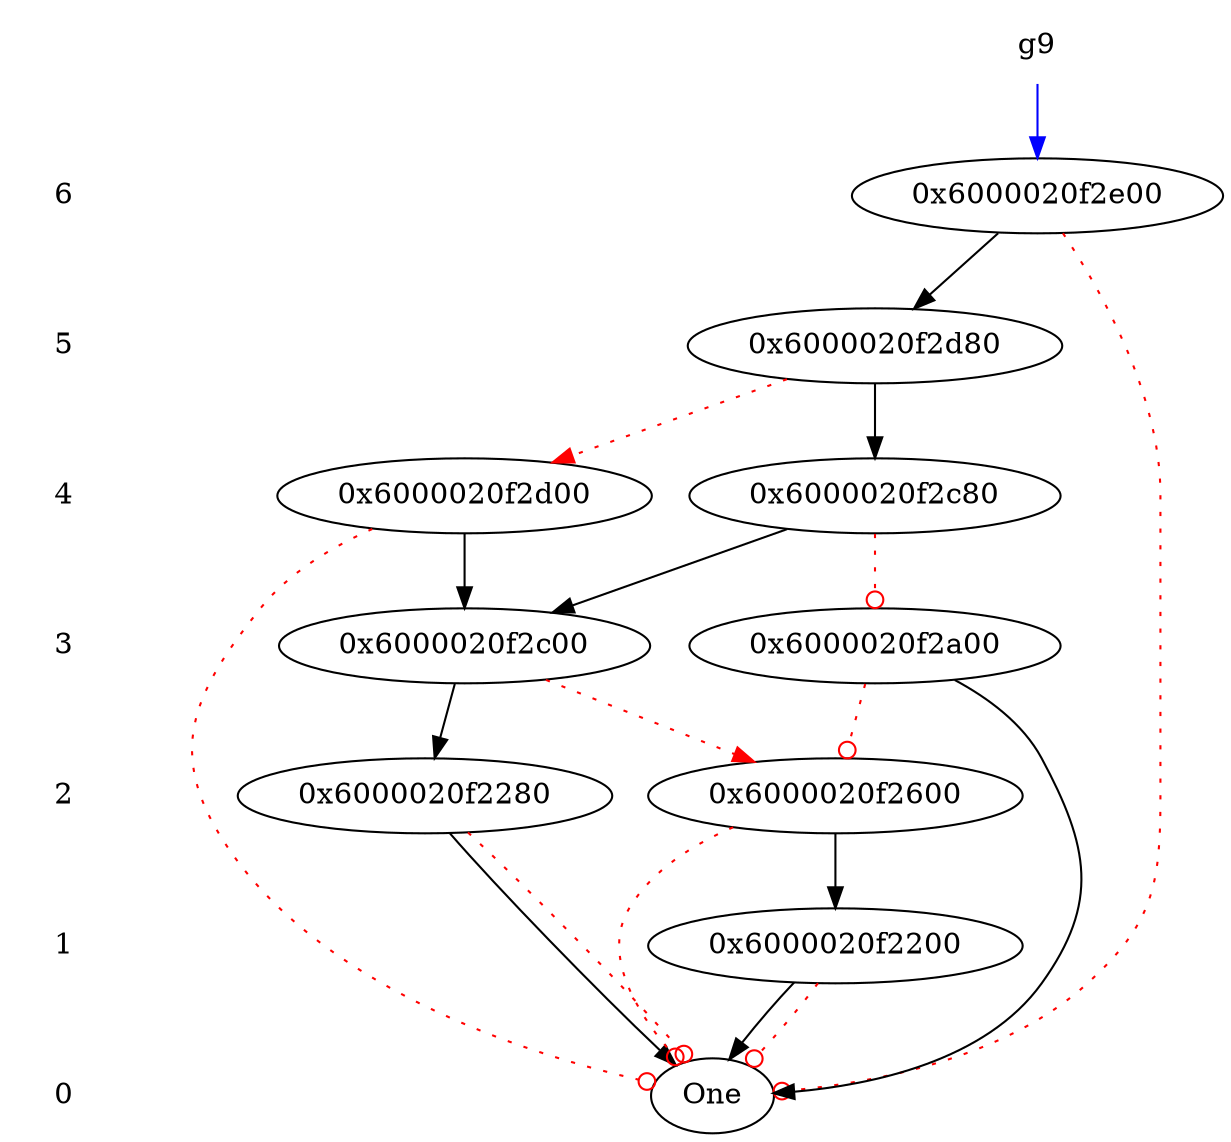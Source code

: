 digraph {
   node [shape = plaintext];
   6 -> 5 -> 4 -> 3 -> 2 -> 1 -> 0 [style = invis];
   { rank = source; "g9"; }
   node [shape = ellipse];
   "g9" -> "0x6000020f2e00" [color = blue];
   { rank = same; 6; "0x6000020f2e00"; }
   "0x6000020f2e00" -> "0x6000020f2d80";
   "0x6000020f2e00" -> "One"[style = dotted ] [color=red] [arrowhead=odot]
   { rank = same; 5; "0x6000020f2d80"; }
   "0x6000020f2d80" -> "0x6000020f2c80";
   "0x6000020f2d80" -> "0x6000020f2d00"[style = dotted ] [color=red];
   { rank = same; 4; "0x6000020f2c80"; }
   "0x6000020f2c80" -> "0x6000020f2c00";
   "0x6000020f2c80" -> "0x6000020f2a00"[style = dotted ] [color=red] [arrowhead=odot]
   { rank = same; 3; "0x6000020f2c00"; }
   "0x6000020f2c00" -> "0x6000020f2280";
   "0x6000020f2c00" -> "0x6000020f2600"[style = dotted ] [color=red];
   { rank = same; 2; "0x6000020f2280"; }
   "0x6000020f2280" -> "One";
   "0x6000020f2280" -> "One"[style = dotted ] [color=red] [arrowhead=odot]
   { rank = same; 2; "0x6000020f2600"; }
   "0x6000020f2600" -> "0x6000020f2200";
   "0x6000020f2600" -> "One"[style = dotted ] [color=red] [arrowhead=odot]
   { rank = same; 1; "0x6000020f2200"; }
   "0x6000020f2200" -> "One";
   "0x6000020f2200" -> "One"[style = dotted ] [color=red] [arrowhead=odot]
   { rank = same; 3; "0x6000020f2a00"; }
   "0x6000020f2a00" -> "One";
   "0x6000020f2a00" -> "0x6000020f2600"[style = dotted ] [color=red] [arrowhead=odot]
   { rank = same; 4; "0x6000020f2d00"; }
   "0x6000020f2d00" -> "0x6000020f2c00";
   "0x6000020f2d00" -> "One"[style = dotted ] [color=red] [arrowhead=odot]
   { rank = same; 0; "One"; }
}
